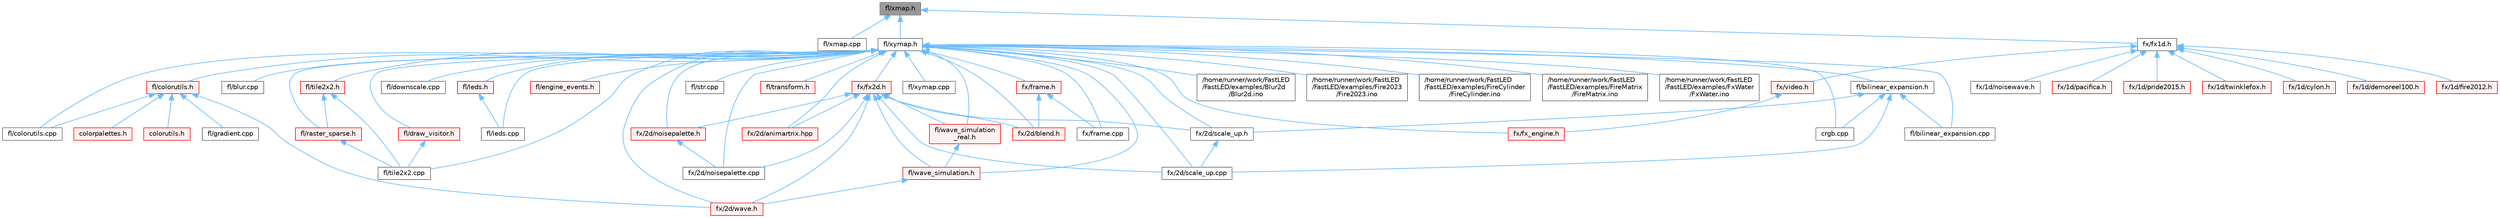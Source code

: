 digraph "fl/xmap.h"
{
 // INTERACTIVE_SVG=YES
 // LATEX_PDF_SIZE
  bgcolor="transparent";
  edge [fontname=Helvetica,fontsize=10,labelfontname=Helvetica,labelfontsize=10];
  node [fontname=Helvetica,fontsize=10,shape=box,height=0.2,width=0.4];
  Node1 [id="Node000001",label="fl/xmap.h",height=0.2,width=0.4,color="gray40", fillcolor="grey60", style="filled", fontcolor="black",tooltip=" "];
  Node1 -> Node2 [id="edge1_Node000001_Node000002",dir="back",color="steelblue1",style="solid",tooltip=" "];
  Node2 [id="Node000002",label="fl/xmap.cpp",height=0.2,width=0.4,color="grey40", fillcolor="white", style="filled",URL="$db/db8/xmap_8cpp.html",tooltip=" "];
  Node1 -> Node3 [id="edge2_Node000001_Node000003",dir="back",color="steelblue1",style="solid",tooltip=" "];
  Node3 [id="Node000003",label="fl/xymap.h",height=0.2,width=0.4,color="grey40", fillcolor="white", style="filled",URL="$da/d61/xymap_8h.html",tooltip=" "];
  Node3 -> Node4 [id="edge3_Node000003_Node000004",dir="back",color="steelblue1",style="solid",tooltip=" "];
  Node4 [id="Node000004",label="/home/runner/work/FastLED\l/FastLED/examples/Blur2d\l/Blur2d.ino",height=0.2,width=0.4,color="grey40", fillcolor="white", style="filled",URL="$df/d42/_blur2d_8ino.html",tooltip=" "];
  Node3 -> Node5 [id="edge4_Node000003_Node000005",dir="back",color="steelblue1",style="solid",tooltip=" "];
  Node5 [id="Node000005",label="/home/runner/work/FastLED\l/FastLED/examples/Fire2023\l/Fire2023.ino",height=0.2,width=0.4,color="grey40", fillcolor="white", style="filled",URL="$d8/d2c/_fire2023_8ino.html",tooltip=" "];
  Node3 -> Node6 [id="edge5_Node000003_Node000006",dir="back",color="steelblue1",style="solid",tooltip=" "];
  Node6 [id="Node000006",label="/home/runner/work/FastLED\l/FastLED/examples/FireCylinder\l/FireCylinder.ino",height=0.2,width=0.4,color="grey40", fillcolor="white", style="filled",URL="$df/d5c/_fire_cylinder_8ino.html",tooltip=" "];
  Node3 -> Node7 [id="edge6_Node000003_Node000007",dir="back",color="steelblue1",style="solid",tooltip=" "];
  Node7 [id="Node000007",label="/home/runner/work/FastLED\l/FastLED/examples/FireMatrix\l/FireMatrix.ino",height=0.2,width=0.4,color="grey40", fillcolor="white", style="filled",URL="$dc/dfc/_fire_matrix_8ino.html",tooltip=" "];
  Node3 -> Node8 [id="edge7_Node000003_Node000008",dir="back",color="steelblue1",style="solid",tooltip=" "];
  Node8 [id="Node000008",label="/home/runner/work/FastLED\l/FastLED/examples/FxWater\l/FxWater.ino",height=0.2,width=0.4,color="grey40", fillcolor="white", style="filled",URL="$dd/d61/_fx_water_8ino.html",tooltip=" "];
  Node3 -> Node9 [id="edge8_Node000003_Node000009",dir="back",color="steelblue1",style="solid",tooltip=" "];
  Node9 [id="Node000009",label="crgb.cpp",height=0.2,width=0.4,color="grey40", fillcolor="white", style="filled",URL="$d0/de3/crgb_8cpp.html",tooltip="Utility functions for the red, green, and blue (RGB) pixel struct."];
  Node3 -> Node10 [id="edge9_Node000003_Node000010",dir="back",color="steelblue1",style="solid",tooltip=" "];
  Node10 [id="Node000010",label="fl/bilinear_expansion.cpp",height=0.2,width=0.4,color="grey40", fillcolor="white", style="filled",URL="$de/d80/bilinear__expansion_8cpp.html",tooltip="Demonstrates how to mix noise generation with color palettes on a 2D LED matrix."];
  Node3 -> Node11 [id="edge10_Node000003_Node000011",dir="back",color="steelblue1",style="solid",tooltip=" "];
  Node11 [id="Node000011",label="fl/bilinear_expansion.h",height=0.2,width=0.4,color="grey40", fillcolor="white", style="filled",URL="$da/d34/bilinear__expansion_8h.html",tooltip="Demonstrates how to mix noise generation with color palettes on a 2D LED matrix."];
  Node11 -> Node9 [id="edge11_Node000011_Node000009",dir="back",color="steelblue1",style="solid",tooltip=" "];
  Node11 -> Node10 [id="edge12_Node000011_Node000010",dir="back",color="steelblue1",style="solid",tooltip=" "];
  Node11 -> Node12 [id="edge13_Node000011_Node000012",dir="back",color="steelblue1",style="solid",tooltip=" "];
  Node12 [id="Node000012",label="fx/2d/scale_up.cpp",height=0.2,width=0.4,color="grey40", fillcolor="white", style="filled",URL="$dc/d8c/scale__up_8cpp.html",tooltip=" "];
  Node11 -> Node13 [id="edge14_Node000011_Node000013",dir="back",color="steelblue1",style="solid",tooltip=" "];
  Node13 [id="Node000013",label="fx/2d/scale_up.h",height=0.2,width=0.4,color="grey40", fillcolor="white", style="filled",URL="$d2/d74/scale__up_8h.html",tooltip="Expands a grid using bilinear interpolation and scaling up."];
  Node13 -> Node12 [id="edge15_Node000013_Node000012",dir="back",color="steelblue1",style="solid",tooltip=" "];
  Node3 -> Node14 [id="edge16_Node000003_Node000014",dir="back",color="steelblue1",style="solid",tooltip=" "];
  Node14 [id="Node000014",label="fl/blur.cpp",height=0.2,width=0.4,color="grey40", fillcolor="white", style="filled",URL="$de/dc8/blur_8cpp.html",tooltip=" "];
  Node3 -> Node15 [id="edge17_Node000003_Node000015",dir="back",color="steelblue1",style="solid",tooltip=" "];
  Node15 [id="Node000015",label="fl/colorutils.cpp",height=0.2,width=0.4,color="grey40", fillcolor="white", style="filled",URL="$da/d2d/colorutils_8cpp.html",tooltip="Misc utility functions for palettes, blending, and more."];
  Node3 -> Node16 [id="edge18_Node000003_Node000016",dir="back",color="steelblue1",style="solid",tooltip=" "];
  Node16 [id="Node000016",label="fl/colorutils.h",height=0.2,width=0.4,color="red", fillcolor="#FFF0F0", style="filled",URL="$d7/df9/fl_2colorutils_8h.html",tooltip="Utility functions for color fill, palettes, blending, and more."];
  Node16 -> Node17 [id="edge19_Node000016_Node000017",dir="back",color="steelblue1",style="solid",tooltip=" "];
  Node17 [id="Node000017",label="colorpalettes.h",height=0.2,width=0.4,color="red", fillcolor="#FFF0F0", style="filled",URL="$dc/dcc/colorpalettes_8h.html",tooltip="Declarations for the predefined color palettes supplied by FastLED."];
  Node16 -> Node143 [id="edge20_Node000016_Node000143",dir="back",color="steelblue1",style="solid",tooltip=" "];
  Node143 [id="Node000143",label="colorutils.h",height=0.2,width=0.4,color="red", fillcolor="#FFF0F0", style="filled",URL="$d1/dfb/colorutils_8h.html",tooltip=" "];
  Node16 -> Node15 [id="edge21_Node000016_Node000015",dir="back",color="steelblue1",style="solid",tooltip=" "];
  Node16 -> Node144 [id="edge22_Node000016_Node000144",dir="back",color="steelblue1",style="solid",tooltip=" "];
  Node144 [id="Node000144",label="fl/gradient.cpp",height=0.2,width=0.4,color="grey40", fillcolor="white", style="filled",URL="$d3/d77/gradient_8cpp.html",tooltip=" "];
  Node16 -> Node135 [id="edge23_Node000016_Node000135",dir="back",color="steelblue1",style="solid",tooltip=" "];
  Node135 [id="Node000135",label="fx/2d/wave.h",height=0.2,width=0.4,color="red", fillcolor="#FFF0F0", style="filled",URL="$de/de9/src_2fx_22d_2wave_8h.html",tooltip=" "];
  Node3 -> Node150 [id="edge24_Node000003_Node000150",dir="back",color="steelblue1",style="solid",tooltip=" "];
  Node150 [id="Node000150",label="fl/downscale.cpp",height=0.2,width=0.4,color="grey40", fillcolor="white", style="filled",URL="$d8/df9/downscale_8cpp.html",tooltip=" "];
  Node3 -> Node146 [id="edge25_Node000003_Node000146",dir="back",color="steelblue1",style="solid",tooltip=" "];
  Node146 [id="Node000146",label="fl/draw_visitor.h",height=0.2,width=0.4,color="red", fillcolor="#FFF0F0", style="filled",URL="$d0/d4f/draw__visitor_8h.html",tooltip=" "];
  Node146 -> Node148 [id="edge26_Node000146_Node000148",dir="back",color="steelblue1",style="solid",tooltip=" "];
  Node148 [id="Node000148",label="fl/tile2x2.cpp",height=0.2,width=0.4,color="grey40", fillcolor="white", style="filled",URL="$db/d15/tile2x2_8cpp.html",tooltip=" "];
  Node3 -> Node151 [id="edge27_Node000003_Node000151",dir="back",color="steelblue1",style="solid",tooltip=" "];
  Node151 [id="Node000151",label="fl/engine_events.h",height=0.2,width=0.4,color="red", fillcolor="#FFF0F0", style="filled",URL="$db/dc0/engine__events_8h.html",tooltip=" "];
  Node3 -> Node161 [id="edge28_Node000003_Node000161",dir="back",color="steelblue1",style="solid",tooltip=" "];
  Node161 [id="Node000161",label="fl/leds.cpp",height=0.2,width=0.4,color="grey40", fillcolor="white", style="filled",URL="$d6/d78/leds_8cpp.html",tooltip=" "];
  Node3 -> Node162 [id="edge29_Node000003_Node000162",dir="back",color="steelblue1",style="solid",tooltip=" "];
  Node162 [id="Node000162",label="fl/leds.h",height=0.2,width=0.4,color="red", fillcolor="#FFF0F0", style="filled",URL="$da/d78/leds_8h.html",tooltip=" "];
  Node162 -> Node161 [id="edge30_Node000162_Node000161",dir="back",color="steelblue1",style="solid",tooltip=" "];
  Node3 -> Node170 [id="edge31_Node000003_Node000170",dir="back",color="steelblue1",style="solid",tooltip=" "];
  Node170 [id="Node000170",label="fl/raster_sparse.h",height=0.2,width=0.4,color="red", fillcolor="#FFF0F0", style="filled",URL="$d4/df9/raster__sparse_8h.html",tooltip=" "];
  Node170 -> Node148 [id="edge32_Node000170_Node000148",dir="back",color="steelblue1",style="solid",tooltip=" "];
  Node3 -> Node173 [id="edge33_Node000003_Node000173",dir="back",color="steelblue1",style="solid",tooltip=" "];
  Node173 [id="Node000173",label="fl/str.cpp",height=0.2,width=0.4,color="grey40", fillcolor="white", style="filled",URL="$d1/d1f/str_8cpp.html",tooltip=" "];
  Node3 -> Node148 [id="edge34_Node000003_Node000148",dir="back",color="steelblue1",style="solid",tooltip=" "];
  Node3 -> Node174 [id="edge35_Node000003_Node000174",dir="back",color="steelblue1",style="solid",tooltip=" "];
  Node174 [id="Node000174",label="fl/tile2x2.h",height=0.2,width=0.4,color="red", fillcolor="#FFF0F0", style="filled",URL="$d2/db4/tile2x2_8h.html",tooltip=" "];
  Node174 -> Node170 [id="edge36_Node000174_Node000170",dir="back",color="steelblue1",style="solid",tooltip=" "];
  Node174 -> Node148 [id="edge37_Node000174_Node000148",dir="back",color="steelblue1",style="solid",tooltip=" "];
  Node3 -> Node178 [id="edge38_Node000003_Node000178",dir="back",color="steelblue1",style="solid",tooltip=" "];
  Node178 [id="Node000178",label="fl/transform.h",height=0.2,width=0.4,color="red", fillcolor="#FFF0F0", style="filled",URL="$d2/d80/transform_8h.html",tooltip=" "];
  Node3 -> Node180 [id="edge39_Node000003_Node000180",dir="back",color="steelblue1",style="solid",tooltip=" "];
  Node180 [id="Node000180",label="fl/wave_simulation.h",height=0.2,width=0.4,color="red", fillcolor="#FFF0F0", style="filled",URL="$dc/d36/wave__simulation_8h.html",tooltip=" "];
  Node180 -> Node135 [id="edge40_Node000180_Node000135",dir="back",color="steelblue1",style="solid",tooltip=" "];
  Node3 -> Node182 [id="edge41_Node000003_Node000182",dir="back",color="steelblue1",style="solid",tooltip=" "];
  Node182 [id="Node000182",label="fl/wave_simulation\l_real.h",height=0.2,width=0.4,color="red", fillcolor="#FFF0F0", style="filled",URL="$dd/d8e/wave__simulation__real_8h.html",tooltip=" "];
  Node182 -> Node180 [id="edge42_Node000182_Node000180",dir="back",color="steelblue1",style="solid",tooltip=" "];
  Node3 -> Node184 [id="edge43_Node000003_Node000184",dir="back",color="steelblue1",style="solid",tooltip=" "];
  Node184 [id="Node000184",label="fl/xymap.cpp",height=0.2,width=0.4,color="grey40", fillcolor="white", style="filled",URL="$d7/d09/xymap_8cpp.html",tooltip=" "];
  Node3 -> Node185 [id="edge44_Node000003_Node000185",dir="back",color="steelblue1",style="solid",tooltip=" "];
  Node185 [id="Node000185",label="fx/2d/animartrix.hpp",height=0.2,width=0.4,color="red", fillcolor="#FFF0F0", style="filled",URL="$d3/dc3/animartrix_8hpp.html",tooltip=" "];
  Node3 -> Node186 [id="edge45_Node000003_Node000186",dir="back",color="steelblue1",style="solid",tooltip=" "];
  Node186 [id="Node000186",label="fx/2d/blend.h",height=0.2,width=0.4,color="red", fillcolor="#FFF0F0", style="filled",URL="$d8/d4e/blend_8h.html",tooltip=" "];
  Node3 -> Node117 [id="edge46_Node000003_Node000117",dir="back",color="steelblue1",style="solid",tooltip=" "];
  Node117 [id="Node000117",label="fx/2d/noisepalette.cpp",height=0.2,width=0.4,color="grey40", fillcolor="white", style="filled",URL="$d6/d66/noisepalette_8cpp.html",tooltip=" "];
  Node3 -> Node118 [id="edge47_Node000003_Node000118",dir="back",color="steelblue1",style="solid",tooltip=" "];
  Node118 [id="Node000118",label="fx/2d/noisepalette.h",height=0.2,width=0.4,color="red", fillcolor="#FFF0F0", style="filled",URL="$d6/dc7/noisepalette_8h.html",tooltip="Demonstrates how to mix noise generation with color palettes on a 2D LED matrix."];
  Node118 -> Node117 [id="edge48_Node000118_Node000117",dir="back",color="steelblue1",style="solid",tooltip=" "];
  Node3 -> Node12 [id="edge49_Node000003_Node000012",dir="back",color="steelblue1",style="solid",tooltip=" "];
  Node3 -> Node13 [id="edge50_Node000003_Node000013",dir="back",color="steelblue1",style="solid",tooltip=" "];
  Node3 -> Node135 [id="edge51_Node000003_Node000135",dir="back",color="steelblue1",style="solid",tooltip=" "];
  Node3 -> Node187 [id="edge52_Node000003_Node000187",dir="back",color="steelblue1",style="solid",tooltip=" "];
  Node187 [id="Node000187",label="fx/frame.cpp",height=0.2,width=0.4,color="grey40", fillcolor="white", style="filled",URL="$da/d14/frame_8cpp.html",tooltip=" "];
  Node3 -> Node188 [id="edge53_Node000003_Node000188",dir="back",color="steelblue1",style="solid",tooltip=" "];
  Node188 [id="Node000188",label="fx/frame.h",height=0.2,width=0.4,color="red", fillcolor="#FFF0F0", style="filled",URL="$df/d7d/frame_8h.html",tooltip=" "];
  Node188 -> Node186 [id="edge54_Node000188_Node000186",dir="back",color="steelblue1",style="solid",tooltip=" "];
  Node188 -> Node187 [id="edge55_Node000188_Node000187",dir="back",color="steelblue1",style="solid",tooltip=" "];
  Node3 -> Node198 [id="edge56_Node000003_Node000198",dir="back",color="steelblue1",style="solid",tooltip=" "];
  Node198 [id="Node000198",label="fx/fx2d.h",height=0.2,width=0.4,color="red", fillcolor="#FFF0F0", style="filled",URL="$d9/d43/fx2d_8h.html",tooltip=" "];
  Node198 -> Node180 [id="edge57_Node000198_Node000180",dir="back",color="steelblue1",style="solid",tooltip=" "];
  Node198 -> Node182 [id="edge58_Node000198_Node000182",dir="back",color="steelblue1",style="solid",tooltip=" "];
  Node198 -> Node185 [id="edge59_Node000198_Node000185",dir="back",color="steelblue1",style="solid",tooltip=" "];
  Node198 -> Node186 [id="edge60_Node000198_Node000186",dir="back",color="steelblue1",style="solid",tooltip=" "];
  Node198 -> Node117 [id="edge61_Node000198_Node000117",dir="back",color="steelblue1",style="solid",tooltip=" "];
  Node198 -> Node118 [id="edge62_Node000198_Node000118",dir="back",color="steelblue1",style="solid",tooltip=" "];
  Node198 -> Node12 [id="edge63_Node000198_Node000012",dir="back",color="steelblue1",style="solid",tooltip=" "];
  Node198 -> Node13 [id="edge64_Node000198_Node000013",dir="back",color="steelblue1",style="solid",tooltip=" "];
  Node198 -> Node135 [id="edge65_Node000198_Node000135",dir="back",color="steelblue1",style="solid",tooltip=" "];
  Node3 -> Node157 [id="edge66_Node000003_Node000157",dir="back",color="steelblue1",style="solid",tooltip=" "];
  Node157 [id="Node000157",label="fx/fx_engine.h",height=0.2,width=0.4,color="red", fillcolor="#FFF0F0", style="filled",URL="$d9/d3c/fx__engine_8h.html",tooltip=" "];
  Node1 -> Node199 [id="edge67_Node000001_Node000199",dir="back",color="steelblue1",style="solid",tooltip=" "];
  Node199 [id="Node000199",label="fx/fx1d.h",height=0.2,width=0.4,color="grey40", fillcolor="white", style="filled",URL="$da/d81/fx1d_8h.html",tooltip=" "];
  Node199 -> Node110 [id="edge68_Node000199_Node000110",dir="back",color="steelblue1",style="solid",tooltip=" "];
  Node110 [id="Node000110",label="fx/1d/cylon.h",height=0.2,width=0.4,color="red", fillcolor="#FFF0F0", style="filled",URL="$db/d31/cylon_8h.html",tooltip=" "];
  Node199 -> Node111 [id="edge69_Node000199_Node000111",dir="back",color="steelblue1",style="solid",tooltip=" "];
  Node111 [id="Node000111",label="fx/1d/demoreel100.h",height=0.2,width=0.4,color="red", fillcolor="#FFF0F0", style="filled",URL="$d4/dc0/demoreel100_8h.html",tooltip=" "];
  Node199 -> Node112 [id="edge70_Node000199_Node000112",dir="back",color="steelblue1",style="solid",tooltip=" "];
  Node112 [id="Node000112",label="fx/1d/fire2012.h",height=0.2,width=0.4,color="red", fillcolor="#FFF0F0", style="filled",URL="$d5/dcb/fire2012_8h.html",tooltip=" "];
  Node199 -> Node113 [id="edge71_Node000199_Node000113",dir="back",color="steelblue1",style="solid",tooltip=" "];
  Node113 [id="Node000113",label="fx/1d/noisewave.h",height=0.2,width=0.4,color="grey40", fillcolor="white", style="filled",URL="$d9/d2c/noisewave_8h.html",tooltip=" "];
  Node199 -> Node114 [id="edge72_Node000199_Node000114",dir="back",color="steelblue1",style="solid",tooltip=" "];
  Node114 [id="Node000114",label="fx/1d/pacifica.h",height=0.2,width=0.4,color="red", fillcolor="#FFF0F0", style="filled",URL="$dc/d70/pacifica_8h.html",tooltip=" "];
  Node199 -> Node115 [id="edge73_Node000199_Node000115",dir="back",color="steelblue1",style="solid",tooltip=" "];
  Node115 [id="Node000115",label="fx/1d/pride2015.h",height=0.2,width=0.4,color="red", fillcolor="#FFF0F0", style="filled",URL="$d7/dc4/pride2015_8h.html",tooltip=" "];
  Node199 -> Node116 [id="edge74_Node000199_Node000116",dir="back",color="steelblue1",style="solid",tooltip=" "];
  Node116 [id="Node000116",label="fx/1d/twinklefox.h",height=0.2,width=0.4,color="red", fillcolor="#FFF0F0", style="filled",URL="$d1/df6/twinklefox_8h.html",tooltip=" "];
  Node199 -> Node200 [id="edge75_Node000199_Node000200",dir="back",color="steelblue1",style="solid",tooltip=" "];
  Node200 [id="Node000200",label="fx/video.h",height=0.2,width=0.4,color="red", fillcolor="#FFF0F0", style="filled",URL="$dd/d78/video_8h.html",tooltip=" "];
  Node200 -> Node157 [id="edge76_Node000200_Node000157",dir="back",color="steelblue1",style="solid",tooltip=" "];
}
